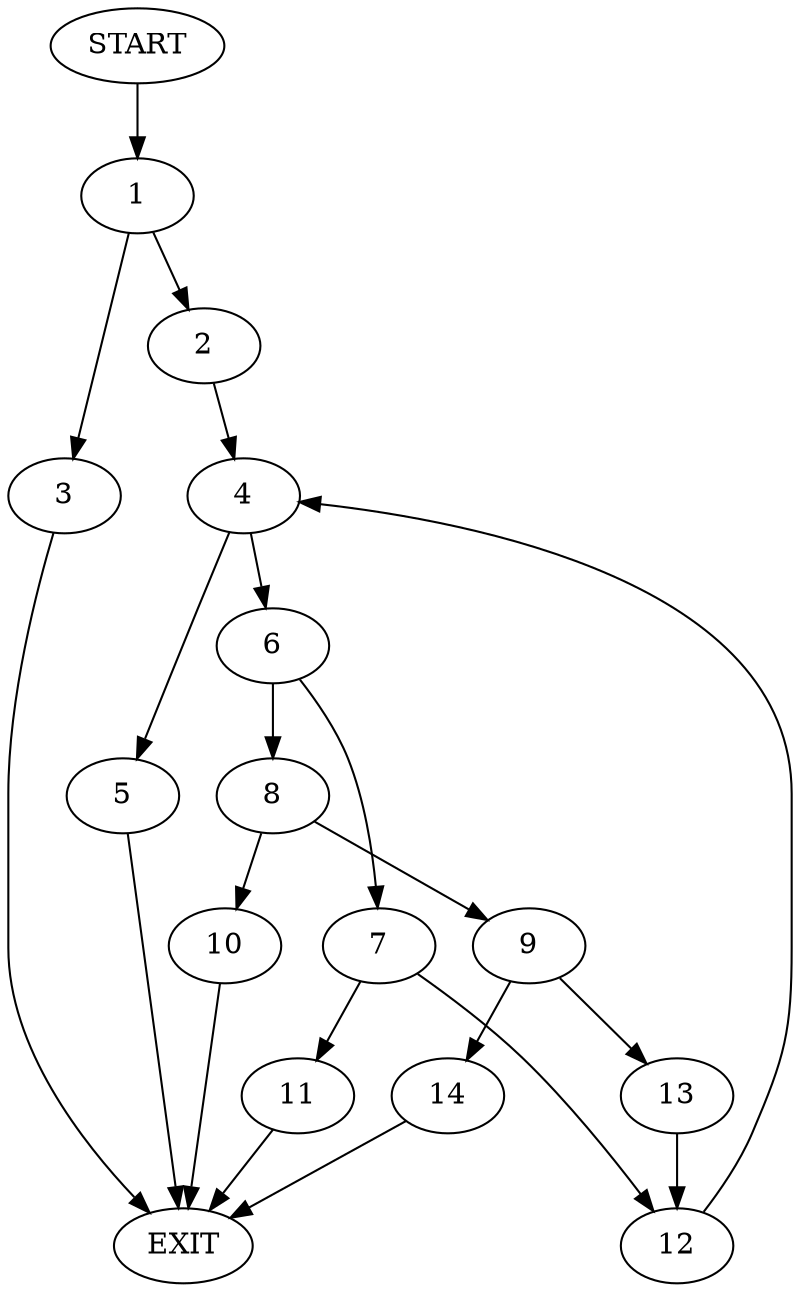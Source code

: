 digraph {
0 [label="START"]
15 [label="EXIT"]
0 -> 1
1 -> 2
1 -> 3
3 -> 15
2 -> 4
4 -> 5
4 -> 6
5 -> 15
6 -> 7
6 -> 8
8 -> 9
8 -> 10
7 -> 11
7 -> 12
10 -> 15
9 -> 13
9 -> 14
13 -> 12
14 -> 15
12 -> 4
11 -> 15
}
